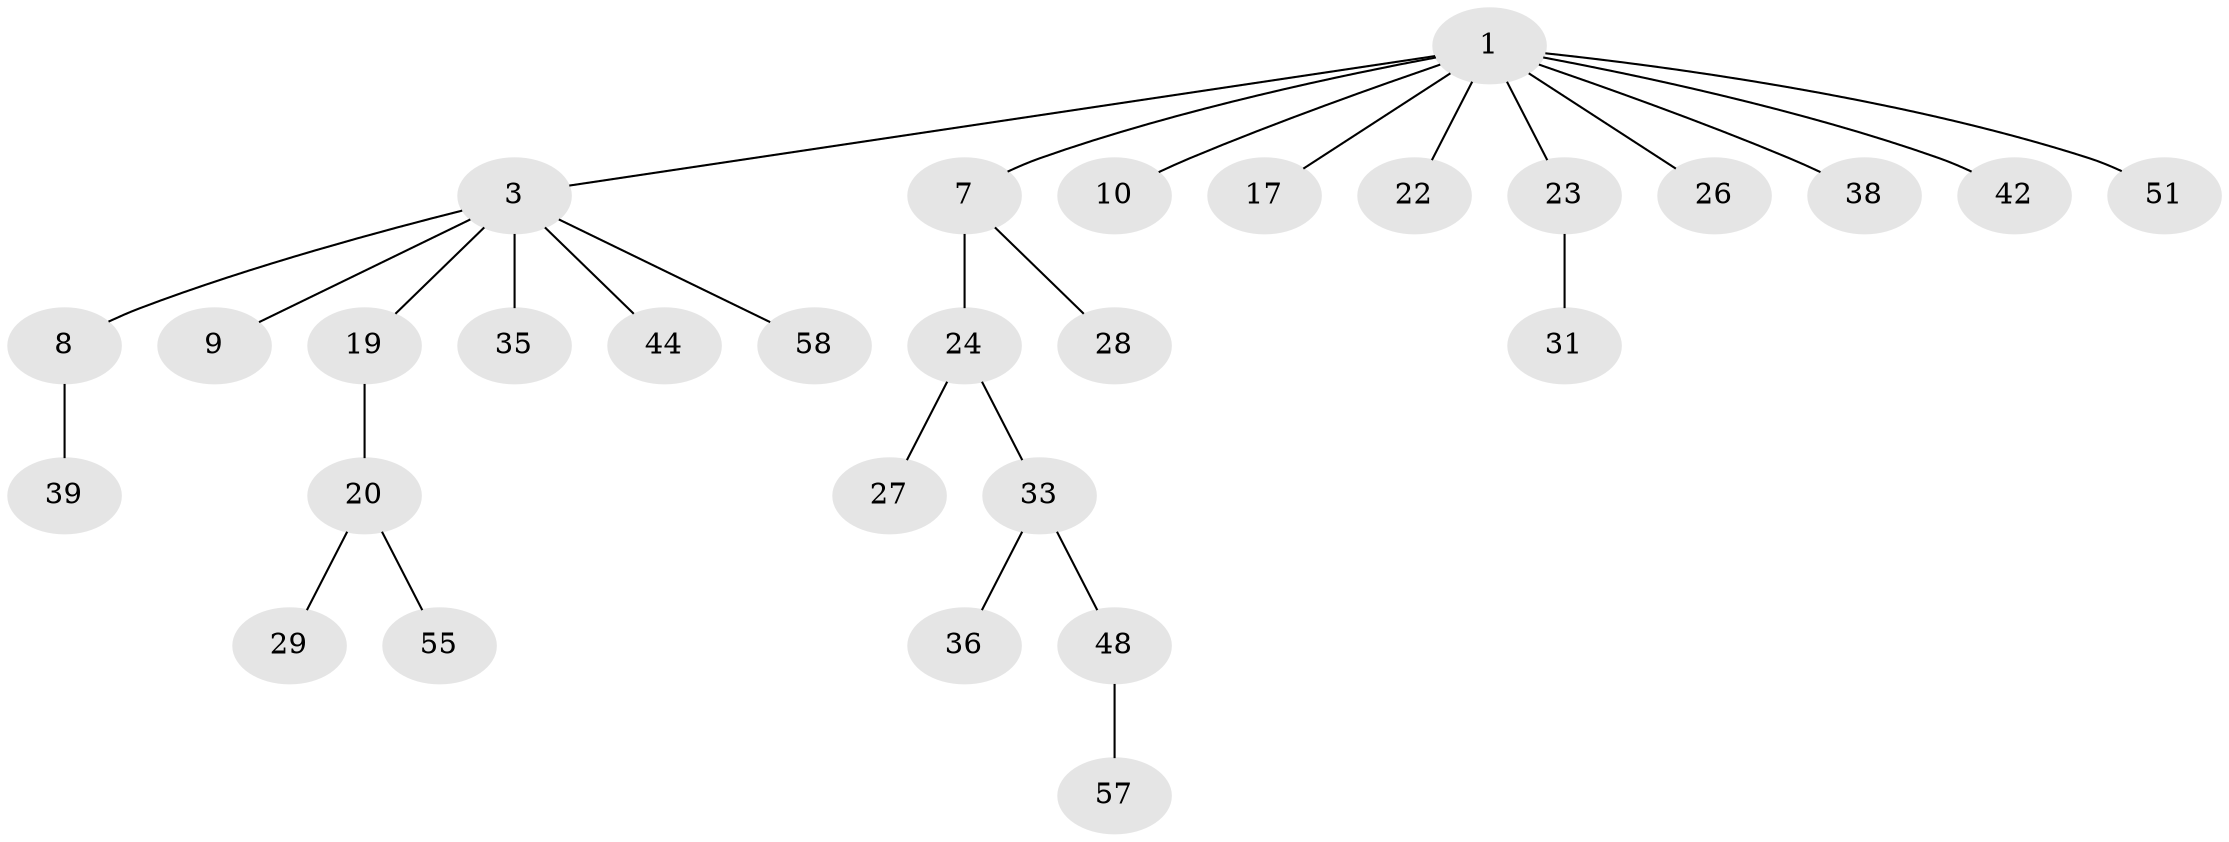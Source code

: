 // original degree distribution, {4: 0.0847457627118644, 2: 0.23728813559322035, 8: 0.01694915254237288, 3: 0.13559322033898305, 6: 0.01694915254237288, 1: 0.5084745762711864}
// Generated by graph-tools (version 1.1) at 2025/15/03/09/25 04:15:39]
// undirected, 29 vertices, 28 edges
graph export_dot {
graph [start="1"]
  node [color=gray90,style=filled];
  1 [super="+2+4+6"];
  3 [super="+34+5+59+15"];
  7 [super="+18"];
  8 [super="+16"];
  9;
  10 [super="+13"];
  17 [super="+54"];
  19 [super="+30"];
  20;
  22;
  23 [super="+45"];
  24 [super="+41"];
  26;
  27;
  28;
  29;
  31 [super="+43"];
  33;
  35;
  36;
  38 [super="+46"];
  39;
  42;
  44;
  48 [super="+53"];
  51;
  55;
  57;
  58;
  1 -- 3;
  1 -- 23;
  1 -- 51;
  1 -- 17;
  1 -- 26;
  1 -- 42;
  1 -- 38;
  1 -- 7;
  1 -- 22;
  1 -- 10;
  3 -- 8;
  3 -- 9;
  3 -- 19;
  3 -- 35;
  3 -- 58;
  3 -- 44;
  7 -- 24;
  7 -- 28;
  8 -- 39;
  19 -- 20;
  20 -- 29;
  20 -- 55;
  23 -- 31;
  24 -- 27;
  24 -- 33;
  33 -- 36;
  33 -- 48;
  48 -- 57;
}
